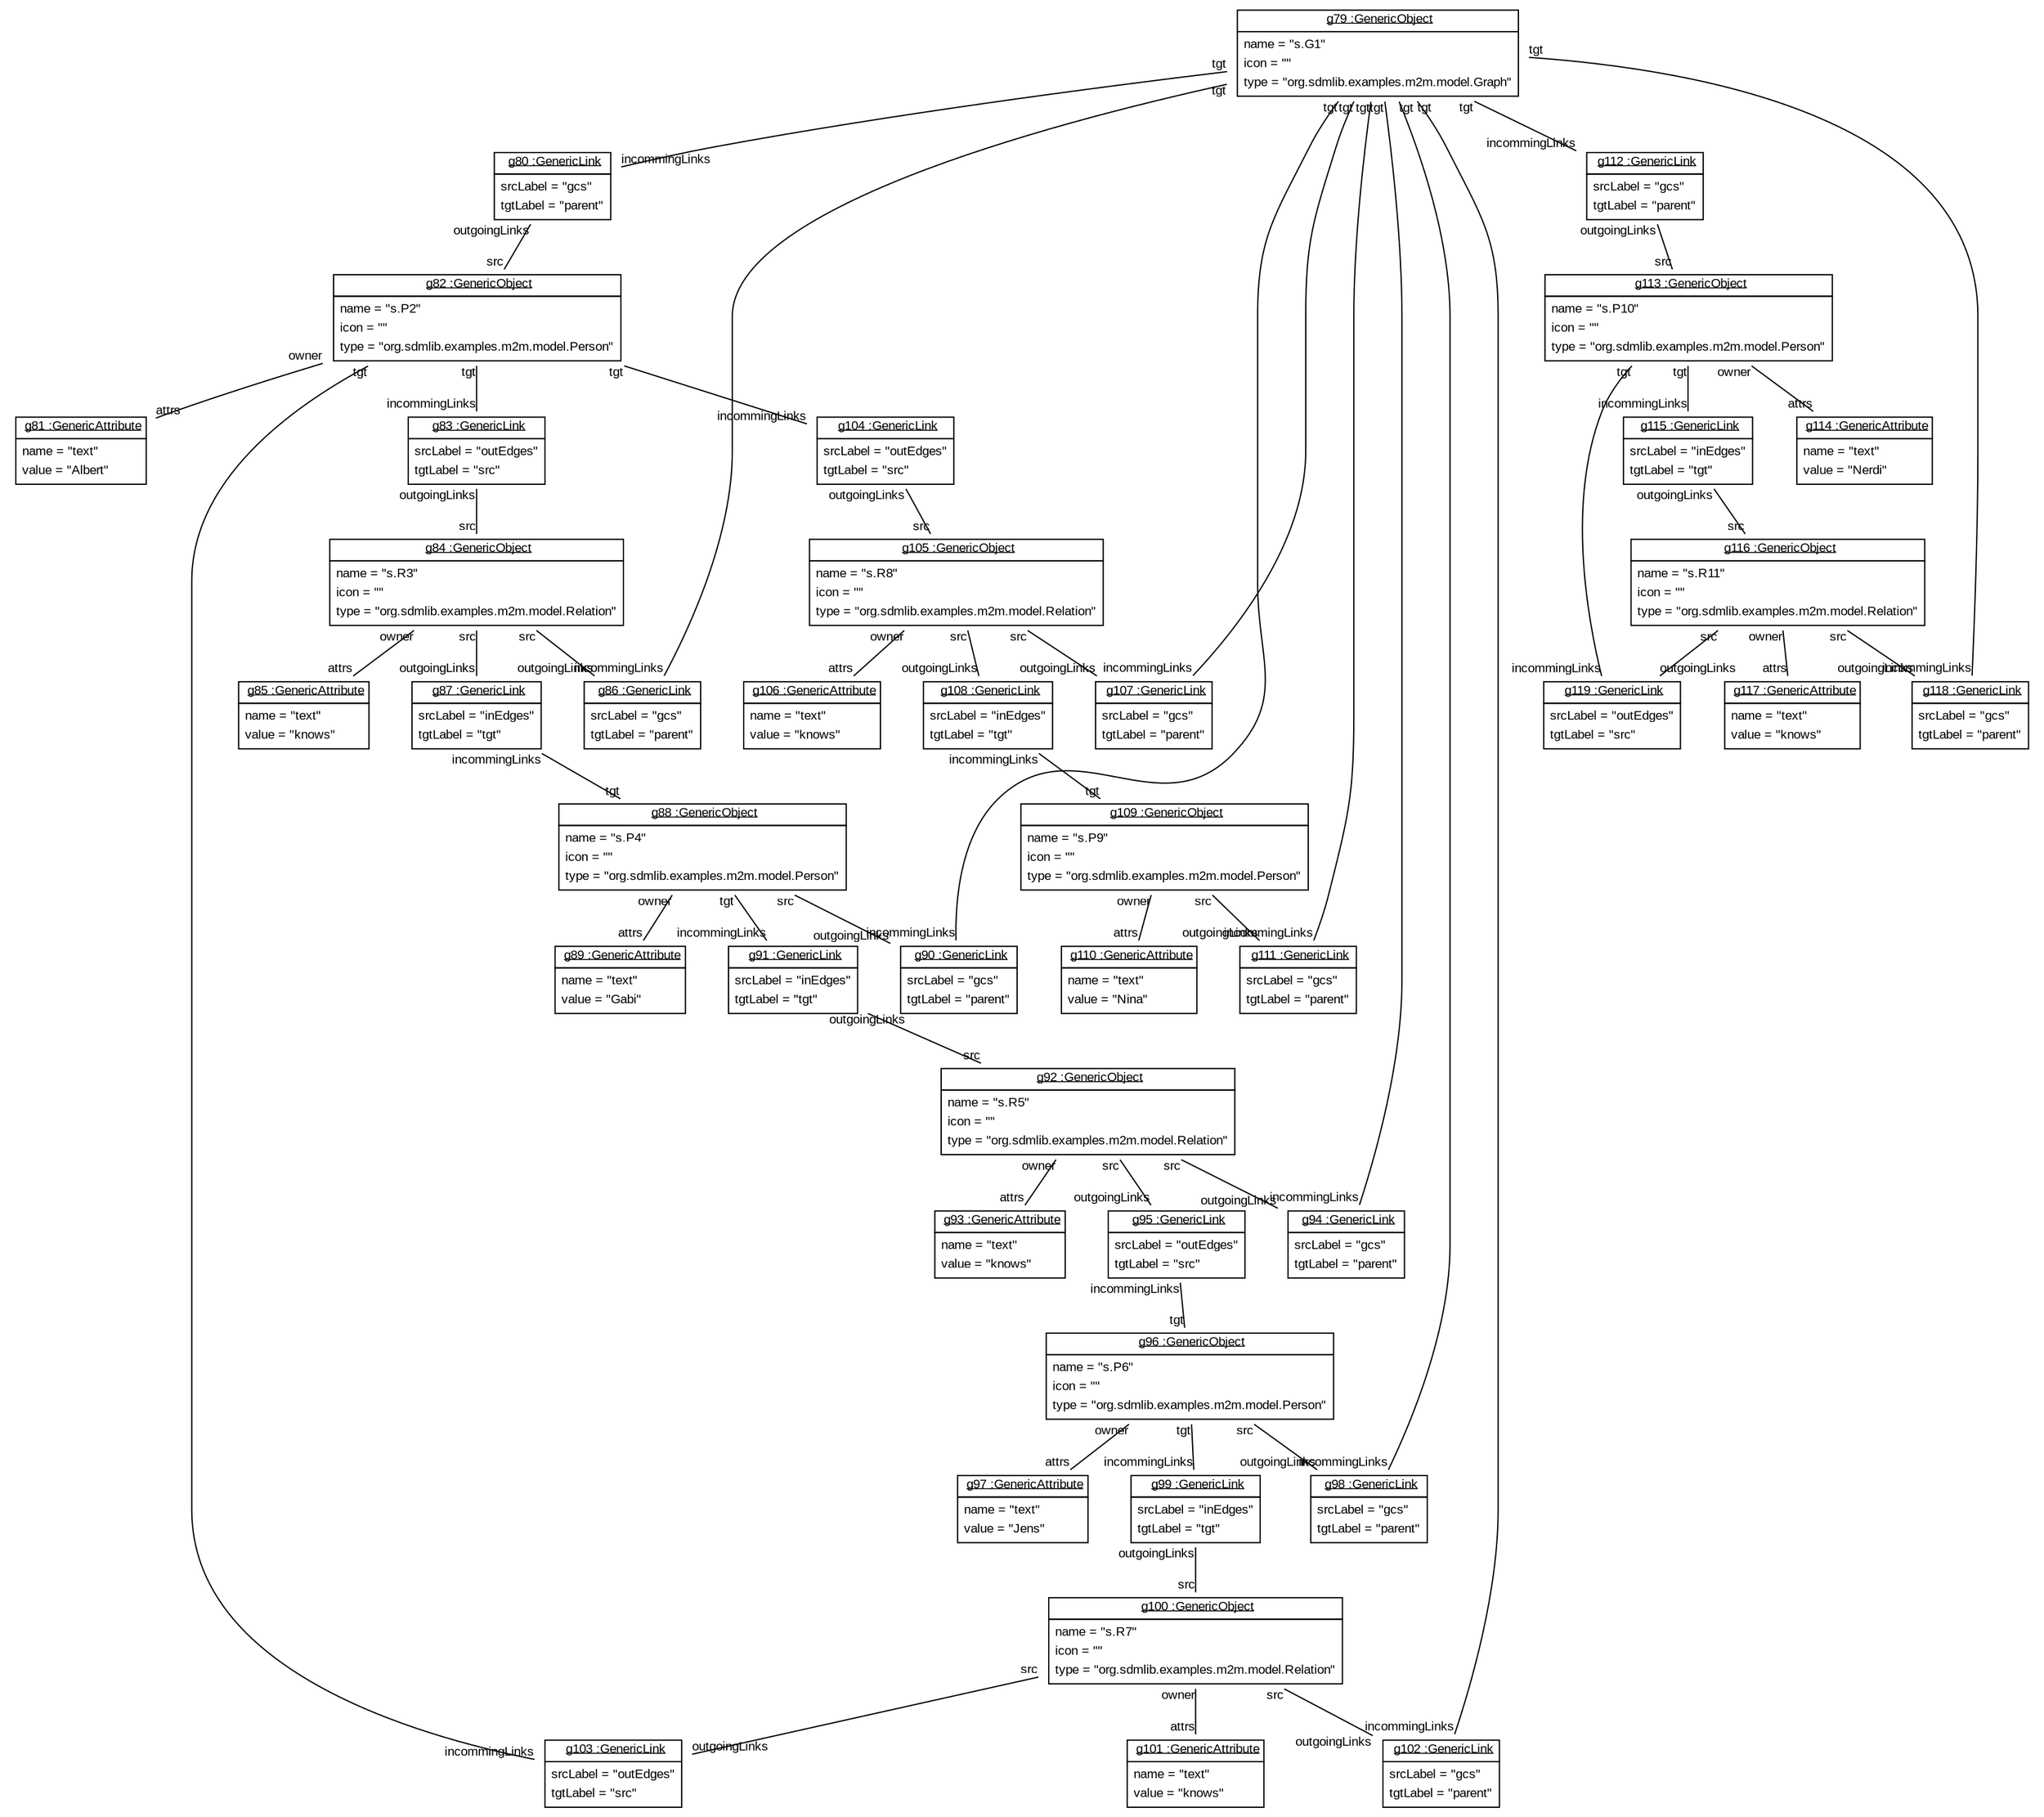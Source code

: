 graph ObjectDiagram {
   node [shape = none, fontsize = 10, fontname = "Arial"];
   edge [fontsize = 10, fontname = "Arial"];
   compound=true;

g79 [label=<<table border='0' cellborder='1' cellspacing='0'> <tr> <td href="../../SDMLib/src/org/sdmlib/models/objects/GenericObject.java"> <u>g79 :GenericObject</u></td></tr><tr><td><table border='0' cellborder='0' cellspacing='0'><tr><td align='left'>name = "s.G1"</td></tr><tr><td align='left'>icon = ""</td></tr><tr><td align='left'>type = "org.sdmlib.examples.m2m.model.Graph"</td></tr></table></td></tr></table>>];
g80 [label=<<table border='0' cellborder='1' cellspacing='0'> <tr> <td href="../../SDMLib/src/org/sdmlib/models/objects/GenericLink.java"> <u>g80 :GenericLink</u></td></tr><tr><td><table border='0' cellborder='0' cellspacing='0'><tr><td align='left'>srcLabel = "gcs"</td></tr><tr><td align='left'>tgtLabel = "parent"</td></tr></table></td></tr></table>>];
g82 [label=<<table border='0' cellborder='1' cellspacing='0'> <tr> <td href="../../SDMLib/src/org/sdmlib/models/objects/GenericObject.java"> <u>g82 :GenericObject</u></td></tr><tr><td><table border='0' cellborder='0' cellspacing='0'><tr><td align='left'>name = "s.P2"</td></tr><tr><td align='left'>icon = ""</td></tr><tr><td align='left'>type = "org.sdmlib.examples.m2m.model.Person"</td></tr></table></td></tr></table>>];
g81 [label=<<table border='0' cellborder='1' cellspacing='0'> <tr> <td href="../../SDMLib/src/org/sdmlib/models/objects/GenericAttribute.java"> <u>g81 :GenericAttribute</u></td></tr><tr><td><table border='0' cellborder='0' cellspacing='0'><tr><td align='left'>name = "text"</td></tr><tr><td align='left'>value = "Albert"</td></tr></table></td></tr></table>>];
g83 [label=<<table border='0' cellborder='1' cellspacing='0'> <tr> <td href="../../SDMLib/src/org/sdmlib/models/objects/GenericLink.java"> <u>g83 :GenericLink</u></td></tr><tr><td><table border='0' cellborder='0' cellspacing='0'><tr><td align='left'>srcLabel = "outEdges"</td></tr><tr><td align='left'>tgtLabel = "src"</td></tr></table></td></tr></table>>];
g84 [label=<<table border='0' cellborder='1' cellspacing='0'> <tr> <td href="../../SDMLib/src/org/sdmlib/models/objects/GenericObject.java"> <u>g84 :GenericObject</u></td></tr><tr><td><table border='0' cellborder='0' cellspacing='0'><tr><td align='left'>name = "s.R3"</td></tr><tr><td align='left'>icon = ""</td></tr><tr><td align='left'>type = "org.sdmlib.examples.m2m.model.Relation"</td></tr></table></td></tr></table>>];
g85 [label=<<table border='0' cellborder='1' cellspacing='0'> <tr> <td href="../../SDMLib/src/org/sdmlib/models/objects/GenericAttribute.java"> <u>g85 :GenericAttribute</u></td></tr><tr><td><table border='0' cellborder='0' cellspacing='0'><tr><td align='left'>name = "text"</td></tr><tr><td align='left'>value = "knows"</td></tr></table></td></tr></table>>];
g86 [label=<<table border='0' cellborder='1' cellspacing='0'> <tr> <td href="../../SDMLib/src/org/sdmlib/models/objects/GenericLink.java"> <u>g86 :GenericLink</u></td></tr><tr><td><table border='0' cellborder='0' cellspacing='0'><tr><td align='left'>srcLabel = "gcs"</td></tr><tr><td align='left'>tgtLabel = "parent"</td></tr></table></td></tr></table>>];
g87 [label=<<table border='0' cellborder='1' cellspacing='0'> <tr> <td href="../../SDMLib/src/org/sdmlib/models/objects/GenericLink.java"> <u>g87 :GenericLink</u></td></tr><tr><td><table border='0' cellborder='0' cellspacing='0'><tr><td align='left'>srcLabel = "inEdges"</td></tr><tr><td align='left'>tgtLabel = "tgt"</td></tr></table></td></tr></table>>];
g88 [label=<<table border='0' cellborder='1' cellspacing='0'> <tr> <td href="../../SDMLib/src/org/sdmlib/models/objects/GenericObject.java"> <u>g88 :GenericObject</u></td></tr><tr><td><table border='0' cellborder='0' cellspacing='0'><tr><td align='left'>name = "s.P4"</td></tr><tr><td align='left'>icon = ""</td></tr><tr><td align='left'>type = "org.sdmlib.examples.m2m.model.Person"</td></tr></table></td></tr></table>>];
g89 [label=<<table border='0' cellborder='1' cellspacing='0'> <tr> <td href="../../SDMLib/src/org/sdmlib/models/objects/GenericAttribute.java"> <u>g89 :GenericAttribute</u></td></tr><tr><td><table border='0' cellborder='0' cellspacing='0'><tr><td align='left'>name = "text"</td></tr><tr><td align='left'>value = "Gabi"</td></tr></table></td></tr></table>>];
g90 [label=<<table border='0' cellborder='1' cellspacing='0'> <tr> <td href="../../SDMLib/src/org/sdmlib/models/objects/GenericLink.java"> <u>g90 :GenericLink</u></td></tr><tr><td><table border='0' cellborder='0' cellspacing='0'><tr><td align='left'>srcLabel = "gcs"</td></tr><tr><td align='left'>tgtLabel = "parent"</td></tr></table></td></tr></table>>];
g91 [label=<<table border='0' cellborder='1' cellspacing='0'> <tr> <td href="../../SDMLib/src/org/sdmlib/models/objects/GenericLink.java"> <u>g91 :GenericLink</u></td></tr><tr><td><table border='0' cellborder='0' cellspacing='0'><tr><td align='left'>srcLabel = "inEdges"</td></tr><tr><td align='left'>tgtLabel = "tgt"</td></tr></table></td></tr></table>>];
g92 [label=<<table border='0' cellborder='1' cellspacing='0'> <tr> <td href="../../SDMLib/src/org/sdmlib/models/objects/GenericObject.java"> <u>g92 :GenericObject</u></td></tr><tr><td><table border='0' cellborder='0' cellspacing='0'><tr><td align='left'>name = "s.R5"</td></tr><tr><td align='left'>icon = ""</td></tr><tr><td align='left'>type = "org.sdmlib.examples.m2m.model.Relation"</td></tr></table></td></tr></table>>];
g93 [label=<<table border='0' cellborder='1' cellspacing='0'> <tr> <td href="../../SDMLib/src/org/sdmlib/models/objects/GenericAttribute.java"> <u>g93 :GenericAttribute</u></td></tr><tr><td><table border='0' cellborder='0' cellspacing='0'><tr><td align='left'>name = "text"</td></tr><tr><td align='left'>value = "knows"</td></tr></table></td></tr></table>>];
g94 [label=<<table border='0' cellborder='1' cellspacing='0'> <tr> <td href="../../SDMLib/src/org/sdmlib/models/objects/GenericLink.java"> <u>g94 :GenericLink</u></td></tr><tr><td><table border='0' cellborder='0' cellspacing='0'><tr><td align='left'>srcLabel = "gcs"</td></tr><tr><td align='left'>tgtLabel = "parent"</td></tr></table></td></tr></table>>];
g95 [label=<<table border='0' cellborder='1' cellspacing='0'> <tr> <td href="../../SDMLib/src/org/sdmlib/models/objects/GenericLink.java"> <u>g95 :GenericLink</u></td></tr><tr><td><table border='0' cellborder='0' cellspacing='0'><tr><td align='left'>srcLabel = "outEdges"</td></tr><tr><td align='left'>tgtLabel = "src"</td></tr></table></td></tr></table>>];
g96 [label=<<table border='0' cellborder='1' cellspacing='0'> <tr> <td href="../../SDMLib/src/org/sdmlib/models/objects/GenericObject.java"> <u>g96 :GenericObject</u></td></tr><tr><td><table border='0' cellborder='0' cellspacing='0'><tr><td align='left'>name = "s.P6"</td></tr><tr><td align='left'>icon = ""</td></tr><tr><td align='left'>type = "org.sdmlib.examples.m2m.model.Person"</td></tr></table></td></tr></table>>];
g97 [label=<<table border='0' cellborder='1' cellspacing='0'> <tr> <td href="../../SDMLib/src/org/sdmlib/models/objects/GenericAttribute.java"> <u>g97 :GenericAttribute</u></td></tr><tr><td><table border='0' cellborder='0' cellspacing='0'><tr><td align='left'>name = "text"</td></tr><tr><td align='left'>value = "Jens"</td></tr></table></td></tr></table>>];
g98 [label=<<table border='0' cellborder='1' cellspacing='0'> <tr> <td href="../../SDMLib/src/org/sdmlib/models/objects/GenericLink.java"> <u>g98 :GenericLink</u></td></tr><tr><td><table border='0' cellborder='0' cellspacing='0'><tr><td align='left'>srcLabel = "gcs"</td></tr><tr><td align='left'>tgtLabel = "parent"</td></tr></table></td></tr></table>>];
g99 [label=<<table border='0' cellborder='1' cellspacing='0'> <tr> <td href="../../SDMLib/src/org/sdmlib/models/objects/GenericLink.java"> <u>g99 :GenericLink</u></td></tr><tr><td><table border='0' cellborder='0' cellspacing='0'><tr><td align='left'>srcLabel = "inEdges"</td></tr><tr><td align='left'>tgtLabel = "tgt"</td></tr></table></td></tr></table>>];
g100 [label=<<table border='0' cellborder='1' cellspacing='0'> <tr> <td href="../../SDMLib/src/org/sdmlib/models/objects/GenericObject.java"> <u>g100 :GenericObject</u></td></tr><tr><td><table border='0' cellborder='0' cellspacing='0'><tr><td align='left'>name = "s.R7"</td></tr><tr><td align='left'>icon = ""</td></tr><tr><td align='left'>type = "org.sdmlib.examples.m2m.model.Relation"</td></tr></table></td></tr></table>>];
g101 [label=<<table border='0' cellborder='1' cellspacing='0'> <tr> <td href="../../SDMLib/src/org/sdmlib/models/objects/GenericAttribute.java"> <u>g101 :GenericAttribute</u></td></tr><tr><td><table border='0' cellborder='0' cellspacing='0'><tr><td align='left'>name = "text"</td></tr><tr><td align='left'>value = "knows"</td></tr></table></td></tr></table>>];
g102 [label=<<table border='0' cellborder='1' cellspacing='0'> <tr> <td href="../../SDMLib/src/org/sdmlib/models/objects/GenericLink.java"> <u>g102 :GenericLink</u></td></tr><tr><td><table border='0' cellborder='0' cellspacing='0'><tr><td align='left'>srcLabel = "gcs"</td></tr><tr><td align='left'>tgtLabel = "parent"</td></tr></table></td></tr></table>>];
g103 [label=<<table border='0' cellborder='1' cellspacing='0'> <tr> <td href="../../SDMLib/src/org/sdmlib/models/objects/GenericLink.java"> <u>g103 :GenericLink</u></td></tr><tr><td><table border='0' cellborder='0' cellspacing='0'><tr><td align='left'>srcLabel = "outEdges"</td></tr><tr><td align='left'>tgtLabel = "src"</td></tr></table></td></tr></table>>];
g104 [label=<<table border='0' cellborder='1' cellspacing='0'> <tr> <td href="../../SDMLib/src/org/sdmlib/models/objects/GenericLink.java"> <u>g104 :GenericLink</u></td></tr><tr><td><table border='0' cellborder='0' cellspacing='0'><tr><td align='left'>srcLabel = "outEdges"</td></tr><tr><td align='left'>tgtLabel = "src"</td></tr></table></td></tr></table>>];
g105 [label=<<table border='0' cellborder='1' cellspacing='0'> <tr> <td href="../../SDMLib/src/org/sdmlib/models/objects/GenericObject.java"> <u>g105 :GenericObject</u></td></tr><tr><td><table border='0' cellborder='0' cellspacing='0'><tr><td align='left'>name = "s.R8"</td></tr><tr><td align='left'>icon = ""</td></tr><tr><td align='left'>type = "org.sdmlib.examples.m2m.model.Relation"</td></tr></table></td></tr></table>>];
g106 [label=<<table border='0' cellborder='1' cellspacing='0'> <tr> <td href="../../SDMLib/src/org/sdmlib/models/objects/GenericAttribute.java"> <u>g106 :GenericAttribute</u></td></tr><tr><td><table border='0' cellborder='0' cellspacing='0'><tr><td align='left'>name = "text"</td></tr><tr><td align='left'>value = "knows"</td></tr></table></td></tr></table>>];
g107 [label=<<table border='0' cellborder='1' cellspacing='0'> <tr> <td href="../../SDMLib/src/org/sdmlib/models/objects/GenericLink.java"> <u>g107 :GenericLink</u></td></tr><tr><td><table border='0' cellborder='0' cellspacing='0'><tr><td align='left'>srcLabel = "gcs"</td></tr><tr><td align='left'>tgtLabel = "parent"</td></tr></table></td></tr></table>>];
g108 [label=<<table border='0' cellborder='1' cellspacing='0'> <tr> <td href="../../SDMLib/src/org/sdmlib/models/objects/GenericLink.java"> <u>g108 :GenericLink</u></td></tr><tr><td><table border='0' cellborder='0' cellspacing='0'><tr><td align='left'>srcLabel = "inEdges"</td></tr><tr><td align='left'>tgtLabel = "tgt"</td></tr></table></td></tr></table>>];
g109 [label=<<table border='0' cellborder='1' cellspacing='0'> <tr> <td href="../../SDMLib/src/org/sdmlib/models/objects/GenericObject.java"> <u>g109 :GenericObject</u></td></tr><tr><td><table border='0' cellborder='0' cellspacing='0'><tr><td align='left'>name = "s.P9"</td></tr><tr><td align='left'>icon = ""</td></tr><tr><td align='left'>type = "org.sdmlib.examples.m2m.model.Person"</td></tr></table></td></tr></table>>];
g110 [label=<<table border='0' cellborder='1' cellspacing='0'> <tr> <td href="../../SDMLib/src/org/sdmlib/models/objects/GenericAttribute.java"> <u>g110 :GenericAttribute</u></td></tr><tr><td><table border='0' cellborder='0' cellspacing='0'><tr><td align='left'>name = "text"</td></tr><tr><td align='left'>value = "Nina"</td></tr></table></td></tr></table>>];
g111 [label=<<table border='0' cellborder='1' cellspacing='0'> <tr> <td href="../../SDMLib/src/org/sdmlib/models/objects/GenericLink.java"> <u>g111 :GenericLink</u></td></tr><tr><td><table border='0' cellborder='0' cellspacing='0'><tr><td align='left'>srcLabel = "gcs"</td></tr><tr><td align='left'>tgtLabel = "parent"</td></tr></table></td></tr></table>>];
g112 [label=<<table border='0' cellborder='1' cellspacing='0'> <tr> <td href="../../SDMLib/src/org/sdmlib/models/objects/GenericLink.java"> <u>g112 :GenericLink</u></td></tr><tr><td><table border='0' cellborder='0' cellspacing='0'><tr><td align='left'>srcLabel = "gcs"</td></tr><tr><td align='left'>tgtLabel = "parent"</td></tr></table></td></tr></table>>];
g113 [label=<<table border='0' cellborder='1' cellspacing='0'> <tr> <td href="../../SDMLib/src/org/sdmlib/models/objects/GenericObject.java"> <u>g113 :GenericObject</u></td></tr><tr><td><table border='0' cellborder='0' cellspacing='0'><tr><td align='left'>name = "s.P10"</td></tr><tr><td align='left'>icon = ""</td></tr><tr><td align='left'>type = "org.sdmlib.examples.m2m.model.Person"</td></tr></table></td></tr></table>>];
g114 [label=<<table border='0' cellborder='1' cellspacing='0'> <tr> <td href="../../SDMLib/src/org/sdmlib/models/objects/GenericAttribute.java"> <u>g114 :GenericAttribute</u></td></tr><tr><td><table border='0' cellborder='0' cellspacing='0'><tr><td align='left'>name = "text"</td></tr><tr><td align='left'>value = "Nerdi"</td></tr></table></td></tr></table>>];
g115 [label=<<table border='0' cellborder='1' cellspacing='0'> <tr> <td href="../../SDMLib/src/org/sdmlib/models/objects/GenericLink.java"> <u>g115 :GenericLink</u></td></tr><tr><td><table border='0' cellborder='0' cellspacing='0'><tr><td align='left'>srcLabel = "inEdges"</td></tr><tr><td align='left'>tgtLabel = "tgt"</td></tr></table></td></tr></table>>];
g116 [label=<<table border='0' cellborder='1' cellspacing='0'> <tr> <td href="../../SDMLib/src/org/sdmlib/models/objects/GenericObject.java"> <u>g116 :GenericObject</u></td></tr><tr><td><table border='0' cellborder='0' cellspacing='0'><tr><td align='left'>name = "s.R11"</td></tr><tr><td align='left'>icon = ""</td></tr><tr><td align='left'>type = "org.sdmlib.examples.m2m.model.Relation"</td></tr></table></td></tr></table>>];
g117 [label=<<table border='0' cellborder='1' cellspacing='0'> <tr> <td href="../../SDMLib/src/org/sdmlib/models/objects/GenericAttribute.java"> <u>g117 :GenericAttribute</u></td></tr><tr><td><table border='0' cellborder='0' cellspacing='0'><tr><td align='left'>name = "text"</td></tr><tr><td align='left'>value = "knows"</td></tr></table></td></tr></table>>];
g118 [label=<<table border='0' cellborder='1' cellspacing='0'> <tr> <td href="../../SDMLib/src/org/sdmlib/models/objects/GenericLink.java"> <u>g118 :GenericLink</u></td></tr><tr><td><table border='0' cellborder='0' cellspacing='0'><tr><td align='left'>srcLabel = "gcs"</td></tr><tr><td align='left'>tgtLabel = "parent"</td></tr></table></td></tr></table>>];
g119 [label=<<table border='0' cellborder='1' cellspacing='0'> <tr> <td href="../../SDMLib/src/org/sdmlib/models/objects/GenericLink.java"> <u>g119 :GenericLink</u></td></tr><tr><td><table border='0' cellborder='0' cellspacing='0'><tr><td align='left'>srcLabel = "outEdges"</td></tr><tr><td align='left'>tgtLabel = "src"</td></tr></table></td></tr></table>>];

g79 -- g80 [headlabel = "incommingLinks" taillabel = "tgt"];
g79 -- g86 [headlabel = "incommingLinks" taillabel = "tgt"];
g79 -- g90 [headlabel = "incommingLinks" taillabel = "tgt"];
g79 -- g94 [headlabel = "incommingLinks" taillabel = "tgt"];
g79 -- g98 [headlabel = "incommingLinks" taillabel = "tgt"];
g79 -- g102 [headlabel = "incommingLinks" taillabel = "tgt"];
g79 -- g107 [headlabel = "incommingLinks" taillabel = "tgt"];
g79 -- g111 [headlabel = "incommingLinks" taillabel = "tgt"];
g79 -- g112 [headlabel = "incommingLinks" taillabel = "tgt"];
g79 -- g118 [headlabel = "incommingLinks" taillabel = "tgt"];
g80 -- g82 [headlabel = "src" taillabel = "outgoingLinks"];
g82 -- g83 [headlabel = "incommingLinks" taillabel = "tgt"];
g82 -- g103 [headlabel = "incommingLinks" taillabel = "tgt"];
g82 -- g104 [headlabel = "incommingLinks" taillabel = "tgt"];
g82 -- g81 [headlabel = "attrs" taillabel = "owner"];
g83 -- g84 [headlabel = "src" taillabel = "outgoingLinks"];
g84 -- g86 [headlabel = "outgoingLinks" taillabel = "src"];
g84 -- g87 [headlabel = "outgoingLinks" taillabel = "src"];
g84 -- g85 [headlabel = "attrs" taillabel = "owner"];
g87 -- g88 [headlabel = "tgt" taillabel = "incommingLinks"];
g88 -- g90 [headlabel = "outgoingLinks" taillabel = "src"];
g88 -- g91 [headlabel = "incommingLinks" taillabel = "tgt"];
g88 -- g89 [headlabel = "attrs" taillabel = "owner"];
g91 -- g92 [headlabel = "src" taillabel = "outgoingLinks"];
g92 -- g94 [headlabel = "outgoingLinks" taillabel = "src"];
g92 -- g95 [headlabel = "outgoingLinks" taillabel = "src"];
g92 -- g93 [headlabel = "attrs" taillabel = "owner"];
g95 -- g96 [headlabel = "tgt" taillabel = "incommingLinks"];
g96 -- g98 [headlabel = "outgoingLinks" taillabel = "src"];
g96 -- g99 [headlabel = "incommingLinks" taillabel = "tgt"];
g96 -- g97 [headlabel = "attrs" taillabel = "owner"];
g99 -- g100 [headlabel = "src" taillabel = "outgoingLinks"];
g100 -- g102 [headlabel = "outgoingLinks" taillabel = "src"];
g100 -- g103 [headlabel = "outgoingLinks" taillabel = "src"];
g100 -- g101 [headlabel = "attrs" taillabel = "owner"];
g104 -- g105 [headlabel = "src" taillabel = "outgoingLinks"];
g105 -- g107 [headlabel = "outgoingLinks" taillabel = "src"];
g105 -- g108 [headlabel = "outgoingLinks" taillabel = "src"];
g105 -- g106 [headlabel = "attrs" taillabel = "owner"];
g108 -- g109 [headlabel = "tgt" taillabel = "incommingLinks"];
g109 -- g111 [headlabel = "outgoingLinks" taillabel = "src"];
g109 -- g110 [headlabel = "attrs" taillabel = "owner"];
g112 -- g113 [headlabel = "src" taillabel = "outgoingLinks"];
g113 -- g115 [headlabel = "incommingLinks" taillabel = "tgt"];
g113 -- g119 [headlabel = "incommingLinks" taillabel = "tgt"];
g113 -- g114 [headlabel = "attrs" taillabel = "owner"];
g115 -- g116 [headlabel = "src" taillabel = "outgoingLinks"];
g116 -- g118 [headlabel = "outgoingLinks" taillabel = "src"];
g116 -- g119 [headlabel = "outgoingLinks" taillabel = "src"];
g116 -- g117 [headlabel = "attrs" taillabel = "owner"];
}
